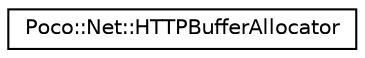 digraph "Graphical Class Hierarchy"
{
 // LATEX_PDF_SIZE
  edge [fontname="Helvetica",fontsize="10",labelfontname="Helvetica",labelfontsize="10"];
  node [fontname="Helvetica",fontsize="10",shape=record];
  rankdir="LR";
  Node0 [label="Poco::Net::HTTPBufferAllocator",height=0.2,width=0.4,color="black", fillcolor="white", style="filled",URL="$classPoco_1_1Net_1_1HTTPBufferAllocator.html",tooltip="A BufferAllocator for HTTP streams."];
}
